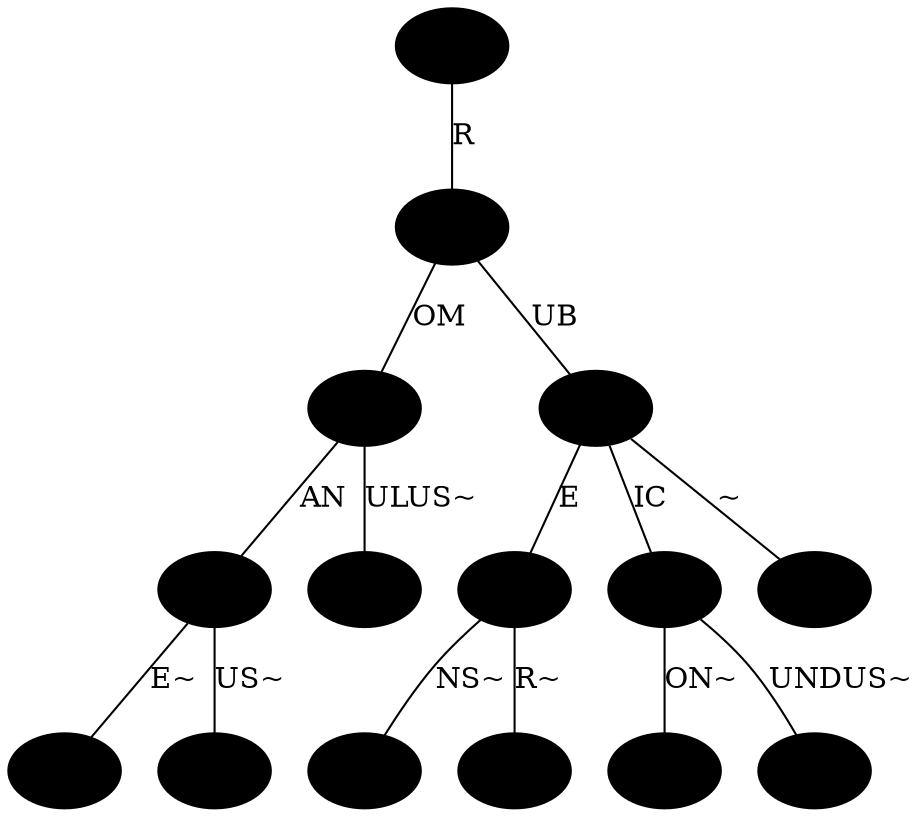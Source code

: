 graph G {
 "0" [shape=ellipse style=filled fillcolor=black];
 "6" [shape=ellipse style=filled fillcolor=black];
     "0" -- "6" [label="R"];
 "6" [shape=ellipse style=filled fillcolor=black];
 "4" [shape=ellipse style=filled fillcolor=black];
     "6" -- "4" [label="OM"];
 "4" [shape=ellipse style=filled fillcolor=black];
 "2" [shape=ellipse style=filled fillcolor=black];
     "4" -- "2" [label="AN"];
 "2" [shape=ellipse style=filled fillcolor=black];
 "1" [shape=ellipse style=filled fillcolor=black];
     "2" -- "1" [label="E~"];
 "1" [shape=ellipse style=filled fillcolor=black];
 "2" [shape=ellipse style=filled fillcolor=black];
 "3" [shape=ellipse style=filled fillcolor=black];
     "2" -- "3" [label="US~"];
 "3" [shape=ellipse style=filled fillcolor=black];
 "4" [shape=ellipse style=filled fillcolor=black];
 "5" [shape=ellipse style=filled fillcolor=black];
     "4" -- "5" [label="ULUS~"];
 "5" [shape=ellipse style=filled fillcolor=black];
 "6" [shape=ellipse style=filled fillcolor=black];
 "10" [shape=ellipse style=filled fillcolor=black];
     "6" -- "10" [label="UB"];
 "10" [shape=ellipse style=filled fillcolor=black];
 "8" [shape=ellipse style=filled fillcolor=black];
     "10" -- "8" [label="E"];
 "8" [shape=ellipse style=filled fillcolor=black];
 "7" [shape=ellipse style=filled fillcolor=black];
     "8" -- "7" [label="NS~"];
 "7" [shape=ellipse style=filled fillcolor=black];
 "8" [shape=ellipse style=filled fillcolor=black];
 "9" [shape=ellipse style=filled fillcolor=black];
     "8" -- "9" [label="R~"];
 "9" [shape=ellipse style=filled fillcolor=black];
 "10" [shape=ellipse style=filled fillcolor=black];
 "12" [shape=ellipse style=filled fillcolor=black];
     "10" -- "12" [label="IC"];
 "12" [shape=ellipse style=filled fillcolor=black];
 "11" [shape=ellipse style=filled fillcolor=black];
     "12" -- "11" [label="ON~"];
 "11" [shape=ellipse style=filled fillcolor=black];
 "12" [shape=ellipse style=filled fillcolor=black];
 "13" [shape=ellipse style=filled fillcolor=black];
     "12" -- "13" [label="UNDUS~"];
 "13" [shape=ellipse style=filled fillcolor=black];
 "10" [shape=ellipse style=filled fillcolor=black];
 "14" [shape=ellipse style=filled fillcolor=black];
     "10" -- "14" [label="~"];
 "14" [shape=ellipse style=filled fillcolor=black];
}